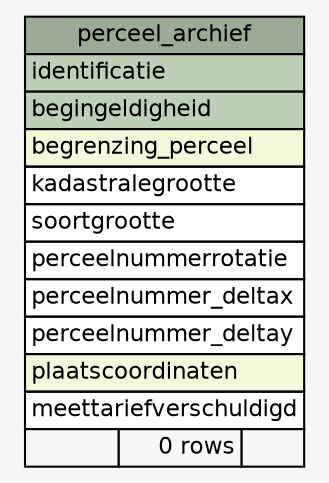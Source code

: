 // dot 2.43.0 on Linux 6.5.0-15-generic
// SchemaSpy rev Unknown
digraph "perceel_archief" {
  graph [
    rankdir="RL"
    bgcolor="#f7f7f7"
    nodesep="0.18"
    ranksep="0.46"
    fontname="Helvetica"
    fontsize="11"
  ];
  node [
    fontname="Helvetica"
    fontsize="11"
    shape="plaintext"
  ];
  edge [
    arrowsize="0.8"
  ];
  "perceel_archief" [
    label=<
    <TABLE BORDER="0" CELLBORDER="1" CELLSPACING="0" BGCOLOR="#ffffff">
      <TR><TD COLSPAN="3" BGCOLOR="#9bab96" ALIGN="CENTER">perceel_archief</TD></TR>
      <TR><TD PORT="identificatie" COLSPAN="3" BGCOLOR="#bed1b8" ALIGN="LEFT">identificatie</TD></TR>
      <TR><TD PORT="begingeldigheid" COLSPAN="3" BGCOLOR="#bed1b8" ALIGN="LEFT">begingeldigheid</TD></TR>
      <TR><TD PORT="begrenzing_perceel" COLSPAN="3" BGCOLOR="#f4f7da" ALIGN="LEFT">begrenzing_perceel</TD></TR>
      <TR><TD PORT="kadastralegrootte" COLSPAN="3" ALIGN="LEFT">kadastralegrootte</TD></TR>
      <TR><TD PORT="soortgrootte" COLSPAN="3" ALIGN="LEFT">soortgrootte</TD></TR>
      <TR><TD PORT="perceelnummerrotatie" COLSPAN="3" ALIGN="LEFT">perceelnummerrotatie</TD></TR>
      <TR><TD PORT="perceelnummer_deltax" COLSPAN="3" ALIGN="LEFT">perceelnummer_deltax</TD></TR>
      <TR><TD PORT="perceelnummer_deltay" COLSPAN="3" ALIGN="LEFT">perceelnummer_deltay</TD></TR>
      <TR><TD PORT="plaatscoordinaten" COLSPAN="3" BGCOLOR="#f4f7da" ALIGN="LEFT">plaatscoordinaten</TD></TR>
      <TR><TD PORT="meettariefverschuldigd" COLSPAN="3" ALIGN="LEFT">meettariefverschuldigd</TD></TR>
      <TR><TD ALIGN="LEFT" BGCOLOR="#f7f7f7">  </TD><TD ALIGN="RIGHT" BGCOLOR="#f7f7f7">0 rows</TD><TD ALIGN="RIGHT" BGCOLOR="#f7f7f7">  </TD></TR>
    </TABLE>>
    URL="tables/perceel_archief.html"
    tooltip="perceel_archief"
  ];
}
